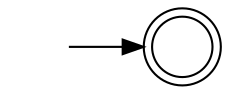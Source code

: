 /*
 * Building regexps by fragments of NFA.
 * &epsilon;
 */

digraph G {
	rankdir = LR;
	node [ shape = circle, width = 0.4, label = "" ];

	start [ shape = none, label = "" ];
	start -> S1;

	S1 [ shape = doublecircle ];
}

